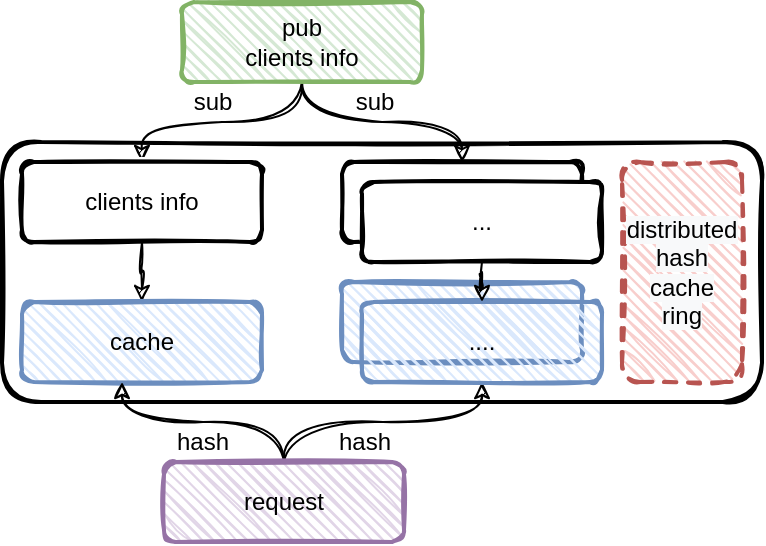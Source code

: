 <mxfile version="14.9.0" type="github">
  <diagram id="4MYYST5Vs4MU-KJ0KHC7" name="Page-1">
    <mxGraphModel dx="981" dy="637" grid="1" gridSize="10" guides="1" tooltips="1" connect="1" arrows="1" fold="1" page="1" pageScale="1" pageWidth="827" pageHeight="1169" math="0" shadow="0">
      <root>
        <mxCell id="0" />
        <mxCell id="1" parent="0" />
        <mxCell id="yULjcD5FWjNXVMH6ahw0-14" value="" style="rounded=1;whiteSpace=wrap;html=1;strokeWidth=2;fillWeight=1;hachureGap=4;hachureAngle=45;sketch=1;fillColor=#FFFFFF;" vertex="1" parent="1">
          <mxGeometry x="30" y="110" width="380" height="130" as="geometry" />
        </mxCell>
        <mxCell id="yULjcD5FWjNXVMH6ahw0-5" style="edgeStyle=orthogonalEdgeStyle;rounded=0;orthogonalLoop=1;jettySize=auto;html=1;entryX=0.5;entryY=0;entryDx=0;entryDy=0;curved=1;sketch=1;" edge="1" parent="1" source="yULjcD5FWjNXVMH6ahw0-1" target="yULjcD5FWjNXVMH6ahw0-2">
          <mxGeometry relative="1" as="geometry" />
        </mxCell>
        <mxCell id="yULjcD5FWjNXVMH6ahw0-6" style="edgeStyle=orthogonalEdgeStyle;curved=1;rounded=0;orthogonalLoop=1;jettySize=auto;html=1;entryX=0.5;entryY=0;entryDx=0;entryDy=0;sketch=1;" edge="1" parent="1" source="yULjcD5FWjNXVMH6ahw0-1" target="yULjcD5FWjNXVMH6ahw0-3">
          <mxGeometry relative="1" as="geometry" />
        </mxCell>
        <mxCell id="yULjcD5FWjNXVMH6ahw0-1" value="pub&lt;br&gt;clients info" style="rounded=1;whiteSpace=wrap;html=1;strokeWidth=2;fillWeight=1;hachureGap=4;hachureAngle=45;sketch=1;fillColor=#d5e8d4;strokeColor=#82b366;" vertex="1" parent="1">
          <mxGeometry x="120" y="40" width="120" height="40" as="geometry" />
        </mxCell>
        <mxCell id="yULjcD5FWjNXVMH6ahw0-9" style="edgeStyle=orthogonalEdgeStyle;curved=1;rounded=0;sketch=1;orthogonalLoop=1;jettySize=auto;html=1;entryX=0.5;entryY=0;entryDx=0;entryDy=0;" edge="1" parent="1" source="yULjcD5FWjNXVMH6ahw0-2" target="yULjcD5FWjNXVMH6ahw0-8">
          <mxGeometry relative="1" as="geometry" />
        </mxCell>
        <mxCell id="yULjcD5FWjNXVMH6ahw0-2" value="clients info" style="rounded=1;whiteSpace=wrap;html=1;strokeWidth=2;fillWeight=1;hachureGap=4;hachureAngle=45;sketch=1;fillColor=#FFFFFF;" vertex="1" parent="1">
          <mxGeometry x="40" y="120" width="120" height="40" as="geometry" />
        </mxCell>
        <mxCell id="yULjcD5FWjNXVMH6ahw0-3" value="" style="rounded=1;whiteSpace=wrap;html=1;strokeWidth=2;fillWeight=1;hachureGap=4;hachureAngle=45;sketch=1;fillColor=#FFFFFF;" vertex="1" parent="1">
          <mxGeometry x="200" y="120" width="120" height="40" as="geometry" />
        </mxCell>
        <mxCell id="yULjcD5FWjNXVMH6ahw0-4" value="..." style="rounded=1;whiteSpace=wrap;html=1;strokeWidth=2;fillWeight=1;hachureGap=4;hachureAngle=45;sketch=1;fillColor=#FFFFFF;" vertex="1" parent="1">
          <mxGeometry x="210" y="130" width="120" height="40" as="geometry" />
        </mxCell>
        <mxCell id="yULjcD5FWjNXVMH6ahw0-8" value="cache" style="rounded=1;whiteSpace=wrap;html=1;strokeWidth=2;fillWeight=1;hachureGap=4;hachureAngle=45;sketch=1;fillColor=#dae8fc;strokeColor=#6c8ebf;" vertex="1" parent="1">
          <mxGeometry x="40" y="190" width="120" height="40" as="geometry" />
        </mxCell>
        <mxCell id="yULjcD5FWjNXVMH6ahw0-10" value="" style="rounded=1;whiteSpace=wrap;html=1;strokeWidth=2;fillWeight=1;hachureGap=4;hachureAngle=45;sketch=1;fillColor=#dae8fc;strokeColor=#6c8ebf;" vertex="1" parent="1">
          <mxGeometry x="200" y="180" width="120" height="40" as="geometry" />
        </mxCell>
        <mxCell id="yULjcD5FWjNXVMH6ahw0-17" style="edgeStyle=orthogonalEdgeStyle;curved=1;rounded=0;sketch=1;orthogonalLoop=1;jettySize=auto;html=1;entryX=0.417;entryY=1;entryDx=0;entryDy=0;entryPerimeter=0;" edge="1" parent="1" source="yULjcD5FWjNXVMH6ahw0-16" target="yULjcD5FWjNXVMH6ahw0-8">
          <mxGeometry relative="1" as="geometry" />
        </mxCell>
        <mxCell id="yULjcD5FWjNXVMH6ahw0-39" style="edgeStyle=orthogonalEdgeStyle;curved=1;rounded=0;sketch=1;orthogonalLoop=1;jettySize=auto;html=1;entryX=0.5;entryY=1;entryDx=0;entryDy=0;" edge="1" parent="1" source="yULjcD5FWjNXVMH6ahw0-16" target="yULjcD5FWjNXVMH6ahw0-37">
          <mxGeometry relative="1" as="geometry" />
        </mxCell>
        <mxCell id="yULjcD5FWjNXVMH6ahw0-16" value="request" style="rounded=1;whiteSpace=wrap;html=1;strokeWidth=2;fillWeight=1;hachureGap=4;hachureAngle=45;sketch=1;fillColor=#e1d5e7;strokeColor=#9673a6;" vertex="1" parent="1">
          <mxGeometry x="111" y="270" width="120" height="40" as="geometry" />
        </mxCell>
        <mxCell id="yULjcD5FWjNXVMH6ahw0-23" value="hash" style="text;html=1;align=center;verticalAlign=middle;resizable=0;points=[];autosize=1;strokeColor=none;" vertex="1" parent="1">
          <mxGeometry x="191" y="250" width="40" height="20" as="geometry" />
        </mxCell>
        <mxCell id="yULjcD5FWjNXVMH6ahw0-30" value="hash" style="text;html=1;align=center;verticalAlign=middle;resizable=0;points=[];autosize=1;strokeColor=none;" vertex="1" parent="1">
          <mxGeometry x="110" y="250" width="40" height="20" as="geometry" />
        </mxCell>
        <mxCell id="yULjcD5FWjNXVMH6ahw0-31" value="sub" style="text;html=1;align=center;verticalAlign=middle;resizable=0;points=[];autosize=1;strokeColor=none;" vertex="1" parent="1">
          <mxGeometry x="120" y="80" width="30" height="20" as="geometry" />
        </mxCell>
        <mxCell id="yULjcD5FWjNXVMH6ahw0-33" value="sub" style="text;html=1;align=center;verticalAlign=middle;resizable=0;points=[];autosize=1;strokeColor=none;" vertex="1" parent="1">
          <mxGeometry x="201" y="80" width="30" height="20" as="geometry" />
        </mxCell>
        <mxCell id="yULjcD5FWjNXVMH6ahw0-35" value="&lt;span style=&quot;color: rgb(0 , 0 , 0) ; font-family: &amp;#34;helvetica&amp;#34; ; font-size: 12px ; font-style: normal ; font-weight: 400 ; letter-spacing: normal ; text-align: center ; text-indent: 0px ; text-transform: none ; word-spacing: 0px ; background-color: rgb(248 , 249 , 250) ; display: inline ; float: none&quot;&gt;distributed&lt;br&gt;&lt;/span&gt;&lt;span style=&quot;color: rgb(0 , 0 , 0) ; font-family: &amp;#34;helvetica&amp;#34; ; font-size: 12px ; font-style: normal ; font-weight: 400 ; letter-spacing: normal ; text-align: center ; text-indent: 0px ; text-transform: none ; word-spacing: 0px ; background-color: rgb(248 , 249 , 250) ; display: inline ; float: none&quot;&gt;hash&lt;/span&gt;&lt;br style=&quot;color: rgb(0 , 0 , 0) ; font-family: &amp;#34;helvetica&amp;#34; ; font-size: 12px ; font-style: normal ; font-weight: 400 ; letter-spacing: normal ; text-align: center ; text-indent: 0px ; text-transform: none ; word-spacing: 0px ; background-color: rgb(248 , 249 , 250)&quot;&gt;&lt;span style=&quot;color: rgb(0 , 0 , 0) ; font-family: &amp;#34;helvetica&amp;#34; ; font-size: 12px ; font-style: normal ; font-weight: 400 ; letter-spacing: normal ; text-align: center ; text-indent: 0px ; text-transform: none ; word-spacing: 0px ; background-color: rgb(248 , 249 , 250) ; display: inline ; float: none&quot;&gt;cache&lt;br&gt;&lt;/span&gt;&lt;span style=&quot;color: rgb(0 , 0 , 0) ; font-family: &amp;#34;helvetica&amp;#34; ; font-size: 12px ; font-style: normal ; font-weight: 400 ; letter-spacing: normal ; text-align: center ; text-indent: 0px ; text-transform: none ; word-spacing: 0px ; background-color: rgb(248 , 249 , 250) ; display: inline ; float: none&quot;&gt;ring&lt;/span&gt;" style="rounded=1;whiteSpace=wrap;html=1;strokeWidth=2;fillWeight=1;hachureGap=4;hachureAngle=45;sketch=1;fillColor=#f8cecc;dashed=1;strokeColor=#b85450;" vertex="1" parent="1">
          <mxGeometry x="340" y="120" width="60" height="110" as="geometry" />
        </mxCell>
        <mxCell id="yULjcD5FWjNXVMH6ahw0-37" value="...." style="rounded=1;whiteSpace=wrap;html=1;strokeWidth=2;fillWeight=1;hachureGap=4;hachureAngle=45;sketch=1;fillColor=#dae8fc;strokeColor=#6c8ebf;" vertex="1" parent="1">
          <mxGeometry x="210" y="190" width="120" height="40" as="geometry" />
        </mxCell>
        <mxCell id="yULjcD5FWjNXVMH6ahw0-38" style="edgeStyle=orthogonalEdgeStyle;curved=1;rounded=0;sketch=1;orthogonalLoop=1;jettySize=auto;html=1;entryX=0.5;entryY=0;entryDx=0;entryDy=0;" edge="1" parent="1" source="yULjcD5FWjNXVMH6ahw0-4" target="yULjcD5FWjNXVMH6ahw0-37">
          <mxGeometry relative="1" as="geometry" />
        </mxCell>
      </root>
    </mxGraphModel>
  </diagram>
</mxfile>
